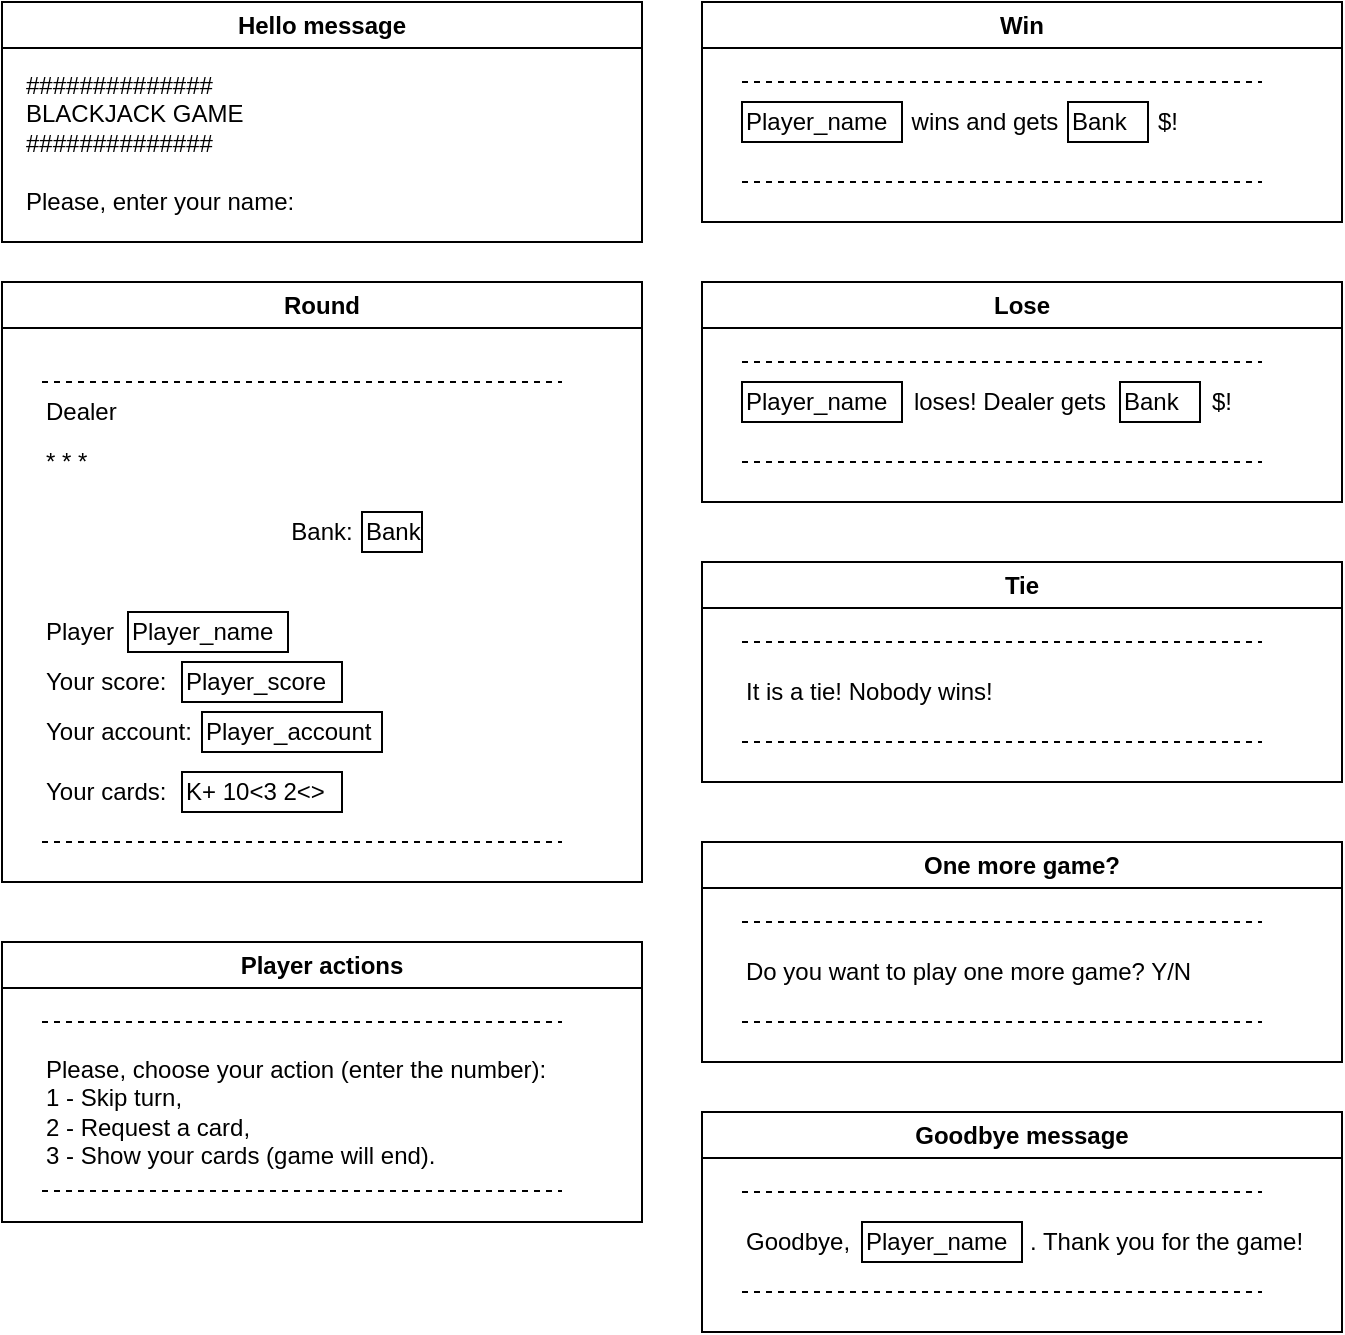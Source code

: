 <mxfile version="21.7.5" type="device">
  <diagram name="Page-1" id="O0V4WyMjQOAa5weT-59h">
    <mxGraphModel dx="1548" dy="894" grid="1" gridSize="10" guides="1" tooltips="1" connect="1" arrows="1" fold="1" page="1" pageScale="1" pageWidth="827" pageHeight="1169" math="0" shadow="0">
      <root>
        <mxCell id="0" />
        <mxCell id="1" parent="0" />
        <mxCell id="xHpg4sOJQQNHNL1t8_fG-1" value="Round" style="swimlane;whiteSpace=wrap;html=1;" parent="1" vertex="1">
          <mxGeometry x="30" y="170" width="320" height="300" as="geometry" />
        </mxCell>
        <mxCell id="xHpg4sOJQQNHNL1t8_fG-3" value="Bank" style="whiteSpace=wrap;html=1;align=left;" parent="xHpg4sOJQQNHNL1t8_fG-1" vertex="1">
          <mxGeometry x="180" y="115" width="30" height="20" as="geometry" />
        </mxCell>
        <mxCell id="xHpg4sOJQQNHNL1t8_fG-7" value="Player_name" style="whiteSpace=wrap;html=1;align=left;" parent="xHpg4sOJQQNHNL1t8_fG-1" vertex="1">
          <mxGeometry x="63" y="165" width="80" height="20" as="geometry" />
        </mxCell>
        <mxCell id="xHpg4sOJQQNHNL1t8_fG-8" value="Player_score" style="whiteSpace=wrap;html=1;align=left;" parent="xHpg4sOJQQNHNL1t8_fG-1" vertex="1">
          <mxGeometry x="90" y="190" width="80" height="20" as="geometry" />
        </mxCell>
        <mxCell id="xHpg4sOJQQNHNL1t8_fG-9" value="K+ 10&amp;lt;3 2&amp;lt;&amp;gt;" style="rounded=0;whiteSpace=wrap;html=1;align=left;" parent="xHpg4sOJQQNHNL1t8_fG-1" vertex="1">
          <mxGeometry x="90" y="245" width="80" height="20" as="geometry" />
        </mxCell>
        <mxCell id="xHpg4sOJQQNHNL1t8_fG-11" value="" style="endArrow=none;dashed=1;html=1;rounded=0;" parent="xHpg4sOJQQNHNL1t8_fG-1" edge="1">
          <mxGeometry width="50" height="50" relative="1" as="geometry">
            <mxPoint x="20" y="280" as="sourcePoint" />
            <mxPoint x="280" y="280" as="targetPoint" />
          </mxGeometry>
        </mxCell>
        <mxCell id="xHpg4sOJQQNHNL1t8_fG-13" value="Your score:" style="text;html=1;strokeColor=none;fillColor=none;align=left;verticalAlign=middle;whiteSpace=wrap;rounded=0;" parent="xHpg4sOJQQNHNL1t8_fG-1" vertex="1">
          <mxGeometry x="20" y="185" width="70" height="30" as="geometry" />
        </mxCell>
        <mxCell id="xHpg4sOJQQNHNL1t8_fG-14" value="Your account:" style="text;html=1;strokeColor=none;fillColor=none;align=left;verticalAlign=middle;whiteSpace=wrap;rounded=0;" parent="xHpg4sOJQQNHNL1t8_fG-1" vertex="1">
          <mxGeometry x="20" y="210" width="80" height="30" as="geometry" />
        </mxCell>
        <mxCell id="xHpg4sOJQQNHNL1t8_fG-15" value="Player_account" style="whiteSpace=wrap;html=1;align=left;" parent="xHpg4sOJQQNHNL1t8_fG-1" vertex="1">
          <mxGeometry x="100" y="215" width="90" height="20" as="geometry" />
        </mxCell>
        <mxCell id="xHpg4sOJQQNHNL1t8_fG-16" value="Your cards:" style="text;html=1;strokeColor=none;fillColor=none;align=left;verticalAlign=middle;whiteSpace=wrap;rounded=0;" parent="xHpg4sOJQQNHNL1t8_fG-1" vertex="1">
          <mxGeometry x="20" y="240" width="70" height="30" as="geometry" />
        </mxCell>
        <mxCell id="xHpg4sOJQQNHNL1t8_fG-18" value="Dealer" style="text;html=1;strokeColor=none;fillColor=none;align=left;verticalAlign=middle;whiteSpace=wrap;rounded=0;" parent="xHpg4sOJQQNHNL1t8_fG-1" vertex="1">
          <mxGeometry x="20" y="50" width="60" height="30" as="geometry" />
        </mxCell>
        <mxCell id="xHpg4sOJQQNHNL1t8_fG-19" value="* * *" style="text;html=1;strokeColor=none;fillColor=none;align=left;verticalAlign=middle;whiteSpace=wrap;rounded=0;" parent="xHpg4sOJQQNHNL1t8_fG-1" vertex="1">
          <mxGeometry x="20" y="75" width="60" height="30" as="geometry" />
        </mxCell>
        <mxCell id="xHpg4sOJQQNHNL1t8_fG-20" value="Bank:" style="text;html=1;strokeColor=none;fillColor=none;align=center;verticalAlign=middle;whiteSpace=wrap;rounded=0;" parent="xHpg4sOJQQNHNL1t8_fG-1" vertex="1">
          <mxGeometry x="130" y="110" width="60" height="30" as="geometry" />
        </mxCell>
        <mxCell id="xHpg4sOJQQNHNL1t8_fG-67" value="Player" style="text;html=1;strokeColor=none;fillColor=none;align=left;verticalAlign=middle;whiteSpace=wrap;rounded=0;" parent="xHpg4sOJQQNHNL1t8_fG-1" vertex="1">
          <mxGeometry x="20" y="160" width="40" height="30" as="geometry" />
        </mxCell>
        <mxCell id="xHpg4sOJQQNHNL1t8_fG-10" value="" style="endArrow=none;dashed=1;html=1;rounded=0;" parent="xHpg4sOJQQNHNL1t8_fG-1" edge="1">
          <mxGeometry width="50" height="50" relative="1" as="geometry">
            <mxPoint x="20" y="50" as="sourcePoint" />
            <mxPoint x="280" y="50" as="targetPoint" />
          </mxGeometry>
        </mxCell>
        <mxCell id="xHpg4sOJQQNHNL1t8_fG-24" value="Win" style="swimlane;whiteSpace=wrap;html=1;" parent="1" vertex="1">
          <mxGeometry x="380" y="30" width="320" height="110" as="geometry" />
        </mxCell>
        <mxCell id="xHpg4sOJQQNHNL1t8_fG-26" value="" style="endArrow=none;dashed=1;html=1;rounded=0;" parent="xHpg4sOJQQNHNL1t8_fG-24" edge="1">
          <mxGeometry width="50" height="50" relative="1" as="geometry">
            <mxPoint x="20" y="40" as="sourcePoint" />
            <mxPoint x="280" y="40" as="targetPoint" />
          </mxGeometry>
        </mxCell>
        <mxCell id="xHpg4sOJQQNHNL1t8_fG-27" value="" style="endArrow=none;dashed=1;html=1;rounded=0;" parent="xHpg4sOJQQNHNL1t8_fG-24" edge="1">
          <mxGeometry width="50" height="50" relative="1" as="geometry">
            <mxPoint x="20" y="90" as="sourcePoint" />
            <mxPoint x="280" y="90" as="targetPoint" />
          </mxGeometry>
        </mxCell>
        <mxCell id="xHpg4sOJQQNHNL1t8_fG-33" value="Player_name" style="whiteSpace=wrap;html=1;align=left;" parent="xHpg4sOJQQNHNL1t8_fG-24" vertex="1">
          <mxGeometry x="20" y="50" width="80" height="20" as="geometry" />
        </mxCell>
        <mxCell id="xHpg4sOJQQNHNL1t8_fG-35" value="wins and gets" style="text;html=1;strokeColor=none;fillColor=none;align=center;verticalAlign=middle;whiteSpace=wrap;rounded=0;" parent="xHpg4sOJQQNHNL1t8_fG-24" vertex="1">
          <mxGeometry x="100" y="45" width="83" height="30" as="geometry" />
        </mxCell>
        <mxCell id="xHpg4sOJQQNHNL1t8_fG-36" value="Bank" style="whiteSpace=wrap;html=1;align=left;" parent="xHpg4sOJQQNHNL1t8_fG-24" vertex="1">
          <mxGeometry x="183" y="50" width="40" height="20" as="geometry" />
        </mxCell>
        <mxCell id="xHpg4sOJQQNHNL1t8_fG-37" value="$!" style="text;html=1;strokeColor=none;fillColor=none;align=center;verticalAlign=middle;whiteSpace=wrap;rounded=0;" parent="xHpg4sOJQQNHNL1t8_fG-24" vertex="1">
          <mxGeometry x="223" y="45" width="20" height="30" as="geometry" />
        </mxCell>
        <mxCell id="xHpg4sOJQQNHNL1t8_fG-38" value="Lose" style="swimlane;whiteSpace=wrap;html=1;" parent="1" vertex="1">
          <mxGeometry x="380" y="170" width="320" height="110" as="geometry" />
        </mxCell>
        <mxCell id="xHpg4sOJQQNHNL1t8_fG-39" value="" style="endArrow=none;dashed=1;html=1;rounded=0;" parent="xHpg4sOJQQNHNL1t8_fG-38" edge="1">
          <mxGeometry width="50" height="50" relative="1" as="geometry">
            <mxPoint x="20" y="40" as="sourcePoint" />
            <mxPoint x="280" y="40" as="targetPoint" />
          </mxGeometry>
        </mxCell>
        <mxCell id="xHpg4sOJQQNHNL1t8_fG-40" value="" style="endArrow=none;dashed=1;html=1;rounded=0;" parent="xHpg4sOJQQNHNL1t8_fG-38" edge="1">
          <mxGeometry width="50" height="50" relative="1" as="geometry">
            <mxPoint x="20" y="90" as="sourcePoint" />
            <mxPoint x="280" y="90" as="targetPoint" />
          </mxGeometry>
        </mxCell>
        <mxCell id="xHpg4sOJQQNHNL1t8_fG-41" value="Player_name" style="whiteSpace=wrap;html=1;align=left;" parent="xHpg4sOJQQNHNL1t8_fG-38" vertex="1">
          <mxGeometry x="20" y="50" width="80" height="20" as="geometry" />
        </mxCell>
        <mxCell id="xHpg4sOJQQNHNL1t8_fG-42" value="loses! Dealer gets" style="text;html=1;strokeColor=none;fillColor=none;align=center;verticalAlign=middle;whiteSpace=wrap;rounded=0;" parent="xHpg4sOJQQNHNL1t8_fG-38" vertex="1">
          <mxGeometry x="104" y="45" width="100" height="30" as="geometry" />
        </mxCell>
        <mxCell id="xHpg4sOJQQNHNL1t8_fG-43" value="Bank" style="whiteSpace=wrap;html=1;align=left;" parent="xHpg4sOJQQNHNL1t8_fG-38" vertex="1">
          <mxGeometry x="209" y="50" width="40" height="20" as="geometry" />
        </mxCell>
        <mxCell id="xHpg4sOJQQNHNL1t8_fG-44" value="$!" style="text;html=1;strokeColor=none;fillColor=none;align=center;verticalAlign=middle;whiteSpace=wrap;rounded=0;" parent="xHpg4sOJQQNHNL1t8_fG-38" vertex="1">
          <mxGeometry x="250" y="45" width="20" height="30" as="geometry" />
        </mxCell>
        <mxCell id="xHpg4sOJQQNHNL1t8_fG-45" value="Tie" style="swimlane;whiteSpace=wrap;html=1;" parent="1" vertex="1">
          <mxGeometry x="380" y="310" width="320" height="110" as="geometry" />
        </mxCell>
        <mxCell id="xHpg4sOJQQNHNL1t8_fG-46" value="" style="endArrow=none;dashed=1;html=1;rounded=0;" parent="xHpg4sOJQQNHNL1t8_fG-45" edge="1">
          <mxGeometry width="50" height="50" relative="1" as="geometry">
            <mxPoint x="20" y="40" as="sourcePoint" />
            <mxPoint x="280" y="40" as="targetPoint" />
          </mxGeometry>
        </mxCell>
        <mxCell id="xHpg4sOJQQNHNL1t8_fG-47" value="" style="endArrow=none;dashed=1;html=1;rounded=0;" parent="xHpg4sOJQQNHNL1t8_fG-45" edge="1">
          <mxGeometry width="50" height="50" relative="1" as="geometry">
            <mxPoint x="20" y="90" as="sourcePoint" />
            <mxPoint x="280" y="90" as="targetPoint" />
          </mxGeometry>
        </mxCell>
        <mxCell id="xHpg4sOJQQNHNL1t8_fG-49" value="It is a tie! Nobody wins!" style="text;html=1;strokeColor=none;fillColor=none;align=left;verticalAlign=middle;whiteSpace=wrap;rounded=0;" parent="xHpg4sOJQQNHNL1t8_fG-45" vertex="1">
          <mxGeometry x="20" y="50" width="140" height="30" as="geometry" />
        </mxCell>
        <mxCell id="xHpg4sOJQQNHNL1t8_fG-53" value="One more game?" style="swimlane;whiteSpace=wrap;html=1;" parent="1" vertex="1">
          <mxGeometry x="380" y="450" width="320" height="110" as="geometry" />
        </mxCell>
        <mxCell id="xHpg4sOJQQNHNL1t8_fG-54" value="" style="endArrow=none;dashed=1;html=1;rounded=0;" parent="xHpg4sOJQQNHNL1t8_fG-53" edge="1">
          <mxGeometry width="50" height="50" relative="1" as="geometry">
            <mxPoint x="20" y="40" as="sourcePoint" />
            <mxPoint x="280" y="40" as="targetPoint" />
          </mxGeometry>
        </mxCell>
        <mxCell id="xHpg4sOJQQNHNL1t8_fG-55" value="" style="endArrow=none;dashed=1;html=1;rounded=0;" parent="xHpg4sOJQQNHNL1t8_fG-53" edge="1">
          <mxGeometry width="50" height="50" relative="1" as="geometry">
            <mxPoint x="20" y="90" as="sourcePoint" />
            <mxPoint x="280" y="90" as="targetPoint" />
          </mxGeometry>
        </mxCell>
        <mxCell id="xHpg4sOJQQNHNL1t8_fG-56" value="Do you want to play one more game? Y/N" style="text;html=1;strokeColor=none;fillColor=none;align=left;verticalAlign=middle;whiteSpace=wrap;rounded=0;" parent="xHpg4sOJQQNHNL1t8_fG-53" vertex="1">
          <mxGeometry x="20" y="50" width="230" height="30" as="geometry" />
        </mxCell>
        <mxCell id="xHpg4sOJQQNHNL1t8_fG-57" value="Goodbye message" style="swimlane;whiteSpace=wrap;html=1;" parent="1" vertex="1">
          <mxGeometry x="380" y="585" width="320" height="110" as="geometry" />
        </mxCell>
        <mxCell id="xHpg4sOJQQNHNL1t8_fG-58" value="" style="endArrow=none;dashed=1;html=1;rounded=0;" parent="xHpg4sOJQQNHNL1t8_fG-57" edge="1">
          <mxGeometry width="50" height="50" relative="1" as="geometry">
            <mxPoint x="20" y="40" as="sourcePoint" />
            <mxPoint x="280" y="40" as="targetPoint" />
          </mxGeometry>
        </mxCell>
        <mxCell id="xHpg4sOJQQNHNL1t8_fG-59" value="" style="endArrow=none;dashed=1;html=1;rounded=0;" parent="xHpg4sOJQQNHNL1t8_fG-57" edge="1">
          <mxGeometry width="50" height="50" relative="1" as="geometry">
            <mxPoint x="20" y="90" as="sourcePoint" />
            <mxPoint x="280" y="90" as="targetPoint" />
          </mxGeometry>
        </mxCell>
        <mxCell id="xHpg4sOJQQNHNL1t8_fG-60" value="Goodbye,&amp;nbsp;" style="text;html=1;strokeColor=none;fillColor=none;align=left;verticalAlign=middle;whiteSpace=wrap;rounded=0;" parent="xHpg4sOJQQNHNL1t8_fG-57" vertex="1">
          <mxGeometry x="20" y="50" width="60" height="30" as="geometry" />
        </mxCell>
        <mxCell id="xHpg4sOJQQNHNL1t8_fG-61" value="Player_name" style="whiteSpace=wrap;html=1;align=left;" parent="xHpg4sOJQQNHNL1t8_fG-57" vertex="1">
          <mxGeometry x="80" y="55" width="80" height="20" as="geometry" />
        </mxCell>
        <mxCell id="xHpg4sOJQQNHNL1t8_fG-62" value=". Thank you for the game!" style="text;html=1;strokeColor=none;fillColor=none;align=left;verticalAlign=middle;whiteSpace=wrap;rounded=0;" parent="xHpg4sOJQQNHNL1t8_fG-57" vertex="1">
          <mxGeometry x="162" y="50" width="140" height="30" as="geometry" />
        </mxCell>
        <mxCell id="xHpg4sOJQQNHNL1t8_fG-63" value="Player actions" style="swimlane;whiteSpace=wrap;html=1;" parent="1" vertex="1">
          <mxGeometry x="30" y="500" width="320" height="140" as="geometry" />
        </mxCell>
        <mxCell id="xHpg4sOJQQNHNL1t8_fG-64" value="" style="endArrow=none;dashed=1;html=1;rounded=0;" parent="xHpg4sOJQQNHNL1t8_fG-63" edge="1">
          <mxGeometry width="50" height="50" relative="1" as="geometry">
            <mxPoint x="20" y="40" as="sourcePoint" />
            <mxPoint x="280" y="40" as="targetPoint" />
          </mxGeometry>
        </mxCell>
        <mxCell id="xHpg4sOJQQNHNL1t8_fG-65" value="" style="endArrow=none;dashed=1;html=1;rounded=0;" parent="xHpg4sOJQQNHNL1t8_fG-63" edge="1">
          <mxGeometry width="50" height="50" relative="1" as="geometry">
            <mxPoint x="20" y="124.5" as="sourcePoint" />
            <mxPoint x="280" y="124.5" as="targetPoint" />
          </mxGeometry>
        </mxCell>
        <mxCell id="xHpg4sOJQQNHNL1t8_fG-66" value="Please, choose your action (enter the number):&lt;br&gt;1 - Skip turn,&lt;br&gt;2 - Request a card,&lt;br&gt;3 - Show your cards (game will end)." style="text;html=1;strokeColor=none;fillColor=none;align=left;verticalAlign=top;whiteSpace=wrap;rounded=0;" parent="xHpg4sOJQQNHNL1t8_fG-63" vertex="1">
          <mxGeometry x="20" y="50" width="290" height="70" as="geometry" />
        </mxCell>
        <mxCell id="xHpg4sOJQQNHNL1t8_fG-68" value="Hello message" style="swimlane;whiteSpace=wrap;html=1;" parent="1" vertex="1">
          <mxGeometry x="30" y="30" width="320" height="120" as="geometry" />
        </mxCell>
        <mxCell id="xHpg4sOJQQNHNL1t8_fG-69" value="&lt;div&gt;&lt;span style=&quot;background-color: initial;&quot;&gt;##############&lt;/span&gt;&lt;/div&gt;&lt;div&gt;&lt;span style=&quot;background-color: initial;&quot;&gt;BLACKJACK GAME&lt;/span&gt;&lt;br&gt;&lt;/div&gt;&lt;div&gt;##############&lt;/div&gt;&lt;div&gt;&lt;br&gt;&lt;/div&gt;&lt;div&gt;Please, enter your name:&lt;/div&gt;" style="text;html=1;strokeColor=none;fillColor=none;align=left;verticalAlign=top;whiteSpace=wrap;rounded=0;" parent="xHpg4sOJQQNHNL1t8_fG-68" vertex="1">
          <mxGeometry x="10" y="27.5" width="170" height="65" as="geometry" />
        </mxCell>
      </root>
    </mxGraphModel>
  </diagram>
</mxfile>
